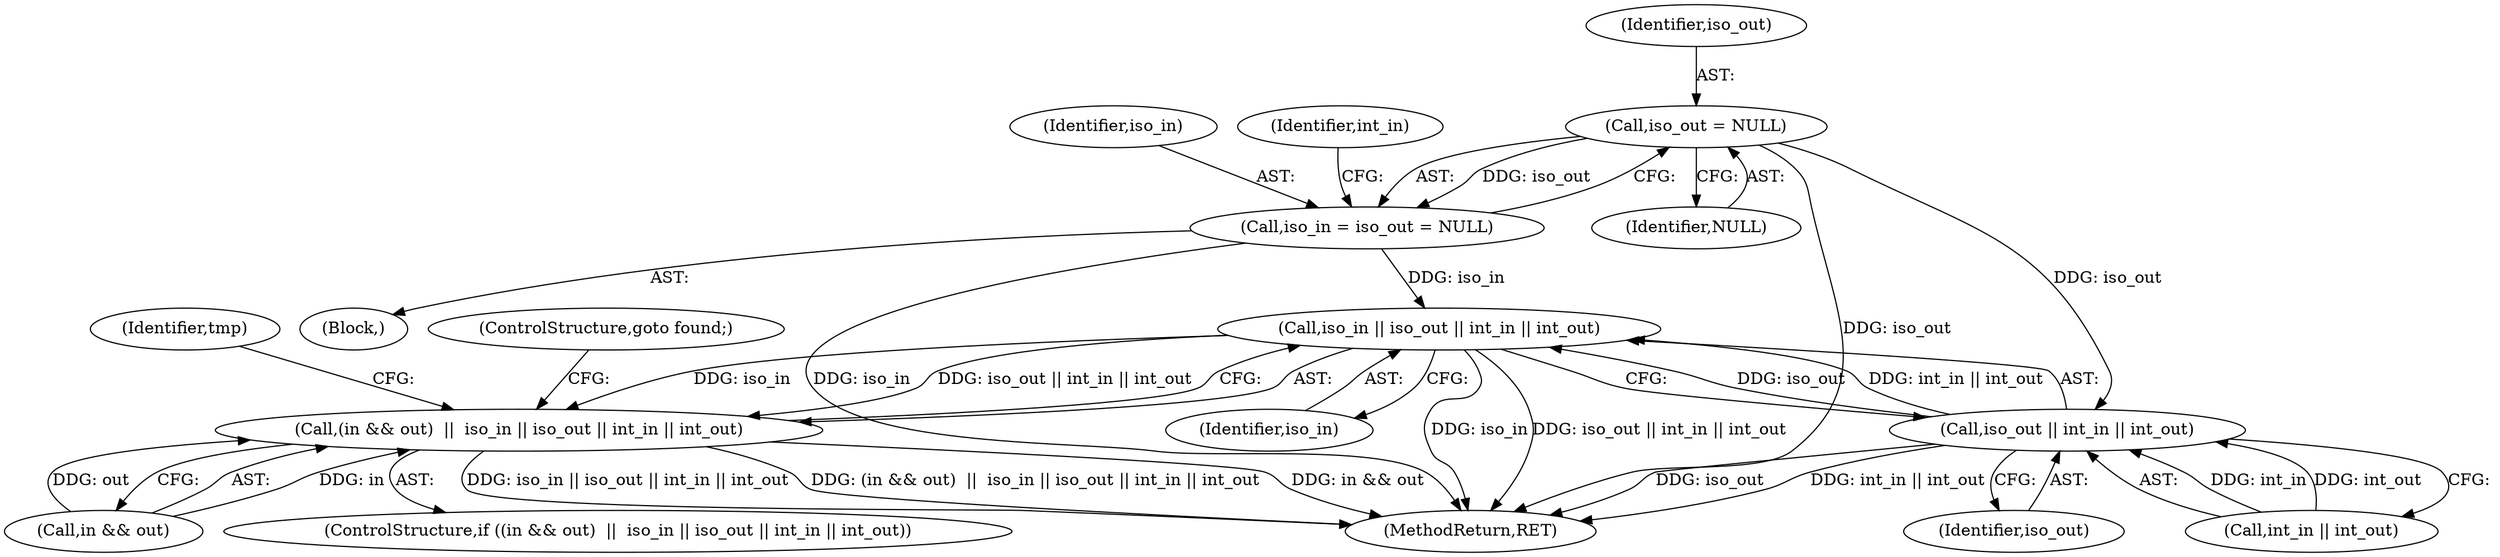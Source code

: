 digraph "0_linux_7c80f9e4a588f1925b07134bb2e3689335f6c6d8@pointer" {
"1000135" [label="(Call,iso_out = NULL)"];
"1000133" [label="(Call,iso_in = iso_out = NULL)"];
"1000245" [label="(Call,iso_in || iso_out || int_in || int_out)"];
"1000241" [label="(Call,(in && out)  ||  iso_in || iso_out || int_in || int_out)"];
"1000247" [label="(Call,iso_out || int_in || int_out)"];
"1000133" [label="(Call,iso_in = iso_out = NULL)"];
"1000247" [label="(Call,iso_out || int_in || int_out)"];
"1000135" [label="(Call,iso_out = NULL)"];
"1000246" [label="(Identifier,iso_in)"];
"1000134" [label="(Identifier,iso_in)"];
"1000252" [label="(ControlStructure,goto found;)"];
"1000248" [label="(Identifier,iso_out)"];
"1000249" [label="(Call,int_in || int_out)"];
"1000429" [label="(MethodReturn,RET)"];
"1000245" [label="(Call,iso_in || iso_out || int_in || int_out)"];
"1000126" [label="(Block,)"];
"1000125" [label="(Identifier,tmp)"];
"1000242" [label="(Call,in && out)"];
"1000241" [label="(Call,(in && out)  ||  iso_in || iso_out || int_in || int_out)"];
"1000139" [label="(Identifier,int_in)"];
"1000240" [label="(ControlStructure,if ((in && out)  ||  iso_in || iso_out || int_in || int_out))"];
"1000136" [label="(Identifier,iso_out)"];
"1000137" [label="(Identifier,NULL)"];
"1000135" -> "1000133"  [label="AST: "];
"1000135" -> "1000137"  [label="CFG: "];
"1000136" -> "1000135"  [label="AST: "];
"1000137" -> "1000135"  [label="AST: "];
"1000133" -> "1000135"  [label="CFG: "];
"1000135" -> "1000429"  [label="DDG: iso_out"];
"1000135" -> "1000133"  [label="DDG: iso_out"];
"1000135" -> "1000247"  [label="DDG: iso_out"];
"1000133" -> "1000126"  [label="AST: "];
"1000134" -> "1000133"  [label="AST: "];
"1000139" -> "1000133"  [label="CFG: "];
"1000133" -> "1000429"  [label="DDG: iso_in"];
"1000133" -> "1000245"  [label="DDG: iso_in"];
"1000245" -> "1000241"  [label="AST: "];
"1000245" -> "1000246"  [label="CFG: "];
"1000245" -> "1000247"  [label="CFG: "];
"1000246" -> "1000245"  [label="AST: "];
"1000247" -> "1000245"  [label="AST: "];
"1000241" -> "1000245"  [label="CFG: "];
"1000245" -> "1000429"  [label="DDG: iso_in"];
"1000245" -> "1000429"  [label="DDG: iso_out || int_in || int_out"];
"1000245" -> "1000241"  [label="DDG: iso_in"];
"1000245" -> "1000241"  [label="DDG: iso_out || int_in || int_out"];
"1000247" -> "1000245"  [label="DDG: iso_out"];
"1000247" -> "1000245"  [label="DDG: int_in || int_out"];
"1000241" -> "1000240"  [label="AST: "];
"1000241" -> "1000242"  [label="CFG: "];
"1000242" -> "1000241"  [label="AST: "];
"1000252" -> "1000241"  [label="CFG: "];
"1000125" -> "1000241"  [label="CFG: "];
"1000241" -> "1000429"  [label="DDG: in && out"];
"1000241" -> "1000429"  [label="DDG: iso_in || iso_out || int_in || int_out"];
"1000241" -> "1000429"  [label="DDG: (in && out)  ||  iso_in || iso_out || int_in || int_out"];
"1000242" -> "1000241"  [label="DDG: in"];
"1000242" -> "1000241"  [label="DDG: out"];
"1000247" -> "1000248"  [label="CFG: "];
"1000247" -> "1000249"  [label="CFG: "];
"1000248" -> "1000247"  [label="AST: "];
"1000249" -> "1000247"  [label="AST: "];
"1000247" -> "1000429"  [label="DDG: iso_out"];
"1000247" -> "1000429"  [label="DDG: int_in || int_out"];
"1000249" -> "1000247"  [label="DDG: int_in"];
"1000249" -> "1000247"  [label="DDG: int_out"];
}
